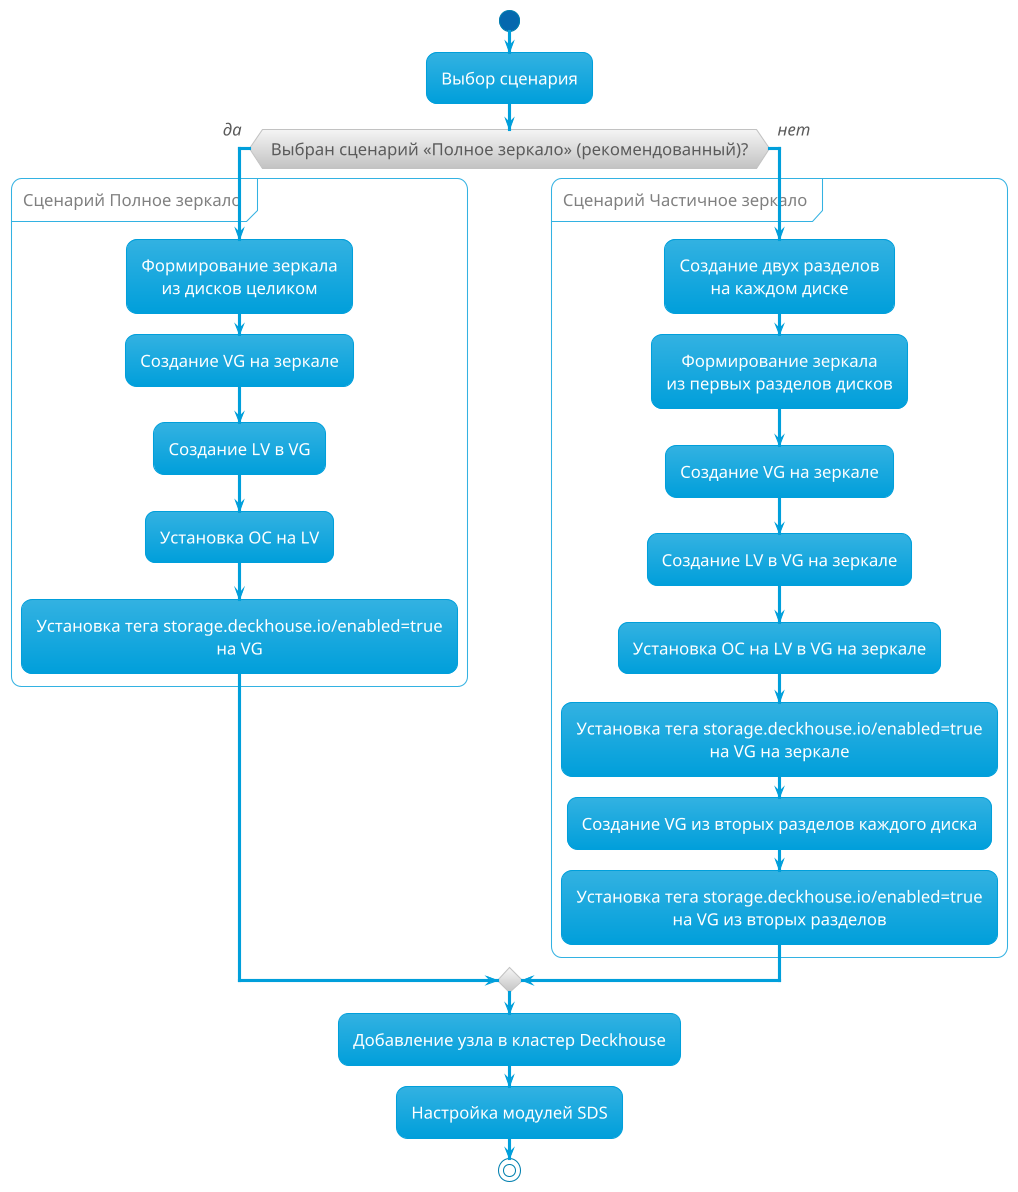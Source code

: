 @startuml

!theme bluegray
skinparam DefaultFontSize 16
skinparam handwritten false
skinparam ArrowFontStyle italic
skinparam DefaultTextAlignment center
skinparam PartitionFontColor grey
skinparam backgroundColor transparent

start

:Выбор сценария;

if (Выбран сценарий «Полное зеркало» (рекомендованный)?) then (да)

group "Сценарий Полное зеркало"
  :Формирование зеркала
  из дисков целиком;
  :Создание VG на зеркале;
  :Создание LV в VG;
  :Установка ОС на LV;
  :Установка тега storage.deckhouse.io/enabled=true
  на VG;
end group

else (нет)

group "Сценарий Частичное зеркало"
  :Создание двух разделов
  на каждом диске;
  :Формирование зеркала
  из первых разделов дисков;
  :Создание VG на зеркале;
  :Создание LV в VG на зеркале;
  :Установка ОС на LV в VG на зеркале;
  :Установка тега storage.deckhouse.io/enabled=true
  на VG на зеркале;
  :Создание VG из вторых разделов каждого диска;
  :Установка тега storage.deckhouse.io/enabled=true
  на VG из вторых разделов;
end group

endif

:Добавление узла в кластер Deckhouse;
:Настройка модулей SDS;

stop

@enduml
